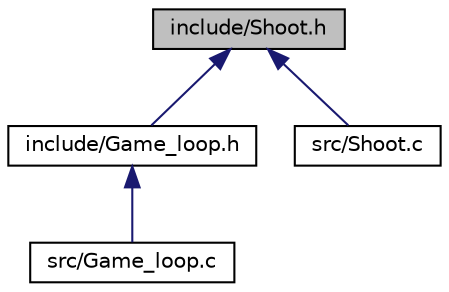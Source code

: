 digraph "include/Shoot.h"
{
  edge [fontname="Helvetica",fontsize="10",labelfontname="Helvetica",labelfontsize="10"];
  node [fontname="Helvetica",fontsize="10",shape=record];
  Node8 [label="include/Shoot.h",height=0.2,width=0.4,color="black", fillcolor="grey75", style="filled", fontcolor="black"];
  Node8 -> Node9 [dir="back",color="midnightblue",fontsize="10",style="solid"];
  Node9 [label="include/Game_loop.h",height=0.2,width=0.4,color="black", fillcolor="white", style="filled",URL="$_game__loop_8h.html"];
  Node9 -> Node10 [dir="back",color="midnightblue",fontsize="10",style="solid"];
  Node10 [label="src/Game_loop.c",height=0.2,width=0.4,color="black", fillcolor="white", style="filled",URL="$_game__loop_8c.html"];
  Node8 -> Node11 [dir="back",color="midnightblue",fontsize="10",style="solid"];
  Node11 [label="src/Shoot.c",height=0.2,width=0.4,color="black", fillcolor="white", style="filled",URL="$_shoot_8c.html"];
}
